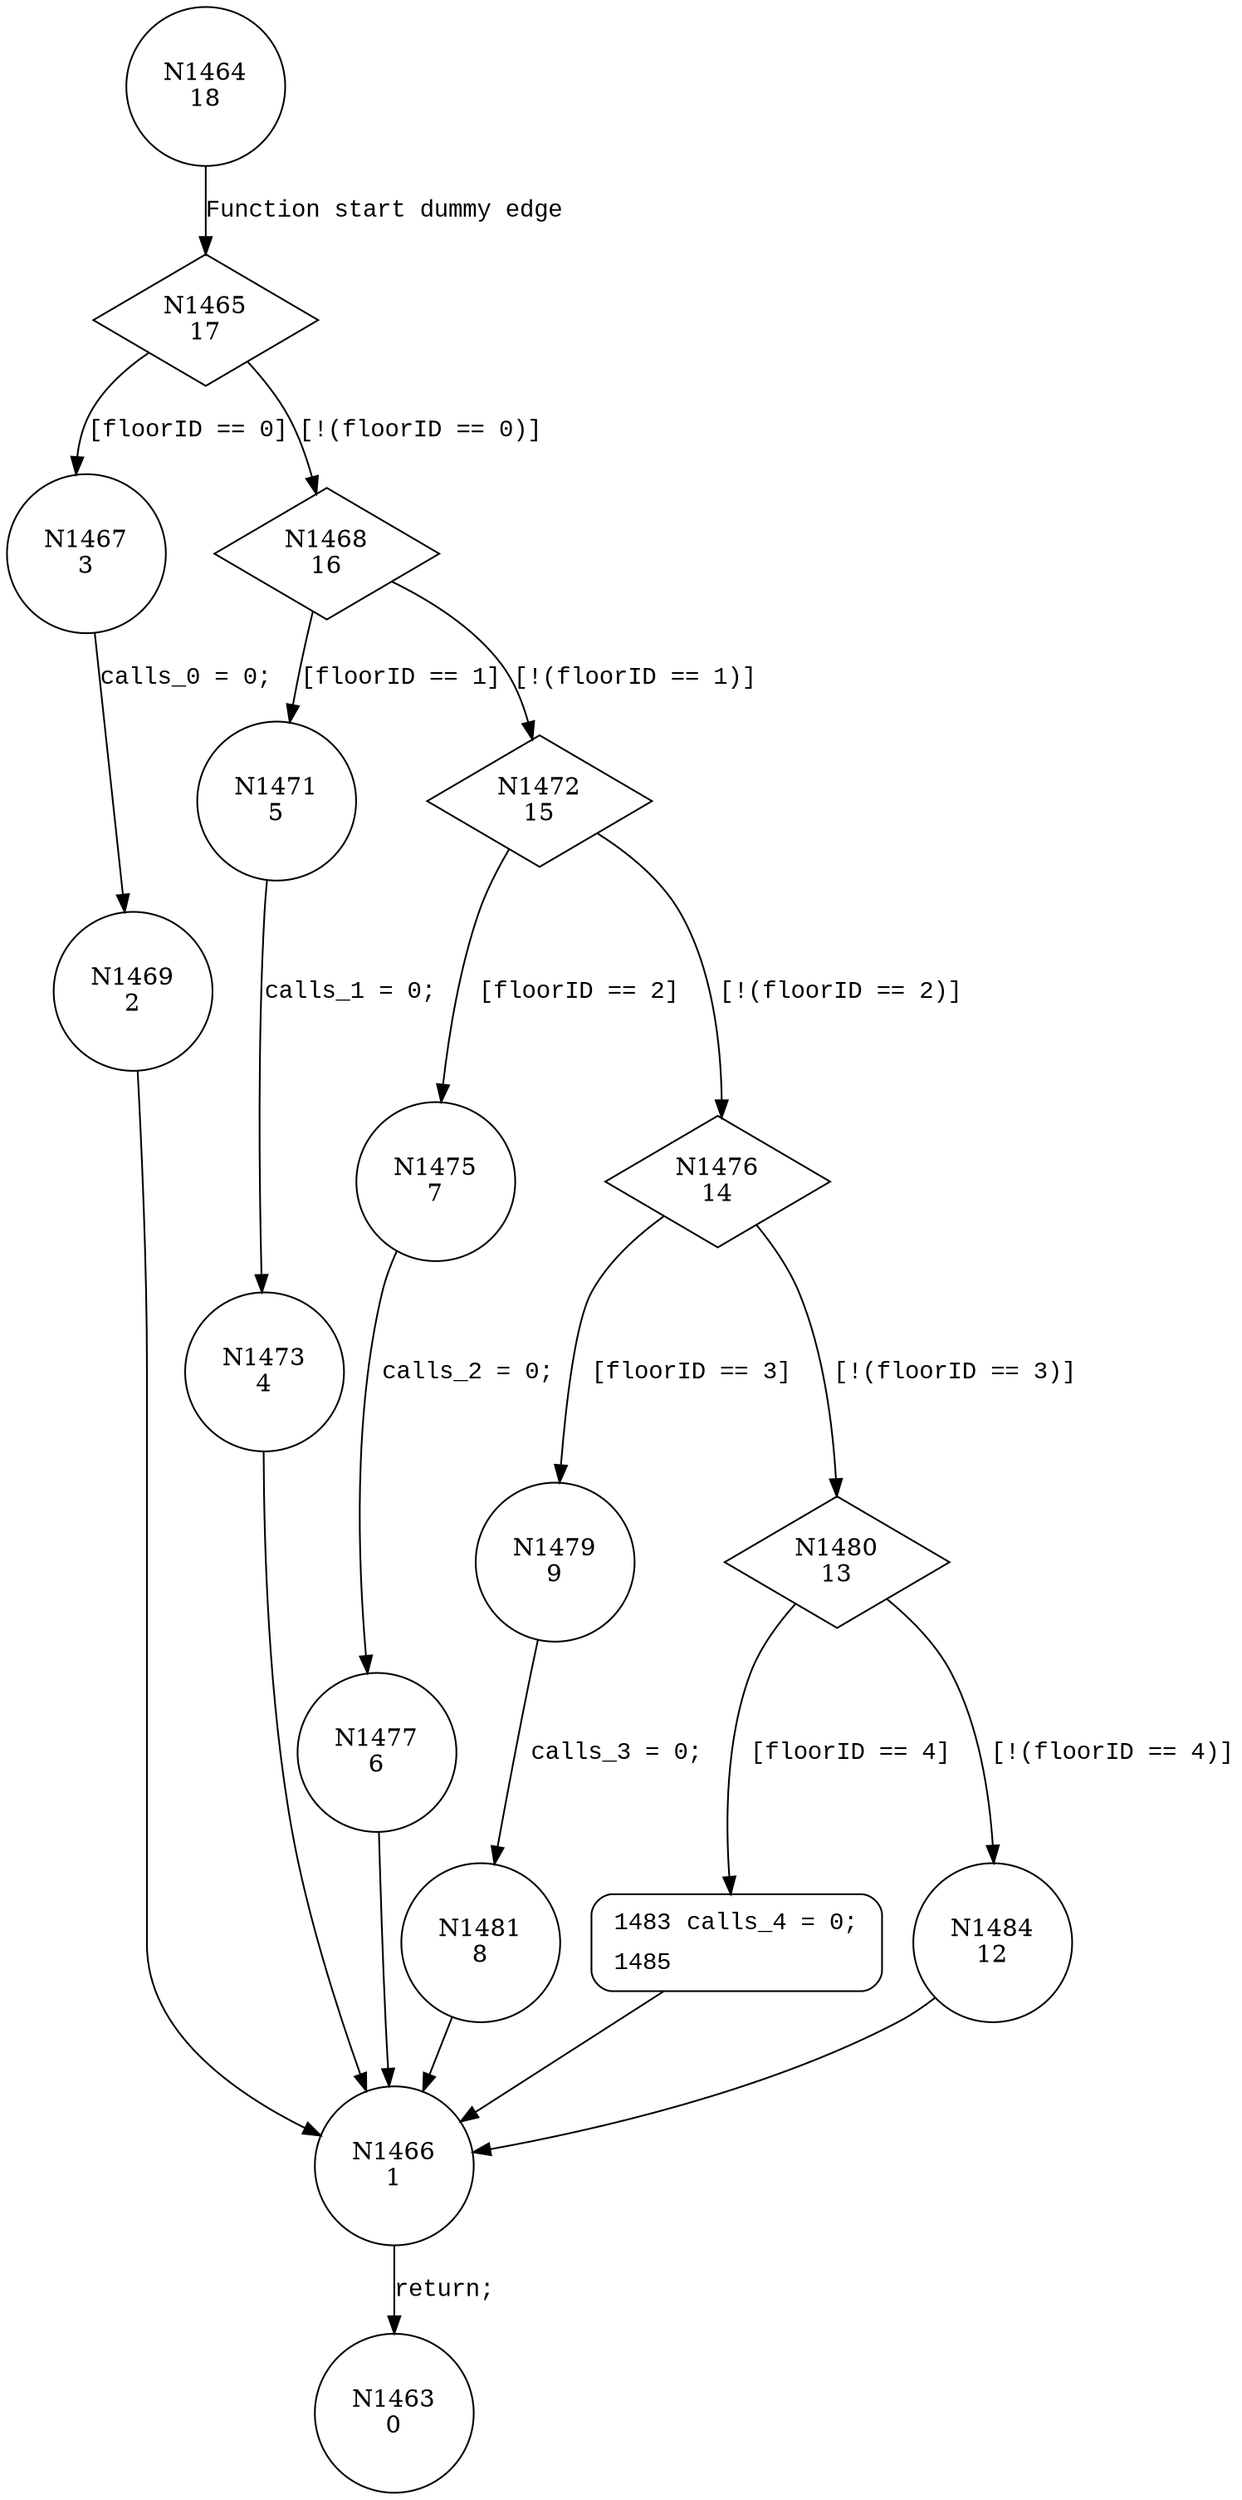 digraph resetCallOnFloor {
1464 [shape="circle" label="N1464\n18"]
1465 [shape="diamond" label="N1465\n17"]
1467 [shape="circle" label="N1467\n3"]
1468 [shape="diamond" label="N1468\n16"]
1471 [shape="circle" label="N1471\n5"]
1472 [shape="diamond" label="N1472\n15"]
1475 [shape="circle" label="N1475\n7"]
1476 [shape="diamond" label="N1476\n14"]
1479 [shape="circle" label="N1479\n9"]
1480 [shape="diamond" label="N1480\n13"]
1483 [shape="circle" label="N1483\n11"]
1484 [shape="circle" label="N1484\n12"]
1466 [shape="circle" label="N1466\n1"]
1463 [shape="circle" label="N1463\n0"]
1481 [shape="circle" label="N1481\n8"]
1477 [shape="circle" label="N1477\n6"]
1473 [shape="circle" label="N1473\n4"]
1469 [shape="circle" label="N1469\n2"]
1483 [style="filled,bold" penwidth="1" fillcolor="white" fontname="Courier New" shape="Mrecord" label=<<table border="0" cellborder="0" cellpadding="3" bgcolor="white"><tr><td align="right">1483</td><td align="left">calls_4 = 0;</td></tr><tr><td align="right">1485</td><td align="left"></td></tr></table>>]
1483 -> 1466[label=""]
1464 -> 1465 [label="Function start dummy edge" fontname="Courier New"]
1465 -> 1467 [label="[floorID == 0]" fontname="Courier New"]
1465 -> 1468 [label="[!(floorID == 0)]" fontname="Courier New"]
1468 -> 1471 [label="[floorID == 1]" fontname="Courier New"]
1468 -> 1472 [label="[!(floorID == 1)]" fontname="Courier New"]
1472 -> 1475 [label="[floorID == 2]" fontname="Courier New"]
1472 -> 1476 [label="[!(floorID == 2)]" fontname="Courier New"]
1476 -> 1479 [label="[floorID == 3]" fontname="Courier New"]
1476 -> 1480 [label="[!(floorID == 3)]" fontname="Courier New"]
1480 -> 1483 [label="[floorID == 4]" fontname="Courier New"]
1480 -> 1484 [label="[!(floorID == 4)]" fontname="Courier New"]
1466 -> 1463 [label="return;" fontname="Courier New"]
1479 -> 1481 [label="calls_3 = 0;" fontname="Courier New"]
1475 -> 1477 [label="calls_2 = 0;" fontname="Courier New"]
1471 -> 1473 [label="calls_1 = 0;" fontname="Courier New"]
1467 -> 1469 [label="calls_0 = 0;" fontname="Courier New"]
1484 -> 1466 [label="" fontname="Courier New"]
1481 -> 1466 [label="" fontname="Courier New"]
1477 -> 1466 [label="" fontname="Courier New"]
1473 -> 1466 [label="" fontname="Courier New"]
1469 -> 1466 [label="" fontname="Courier New"]
}